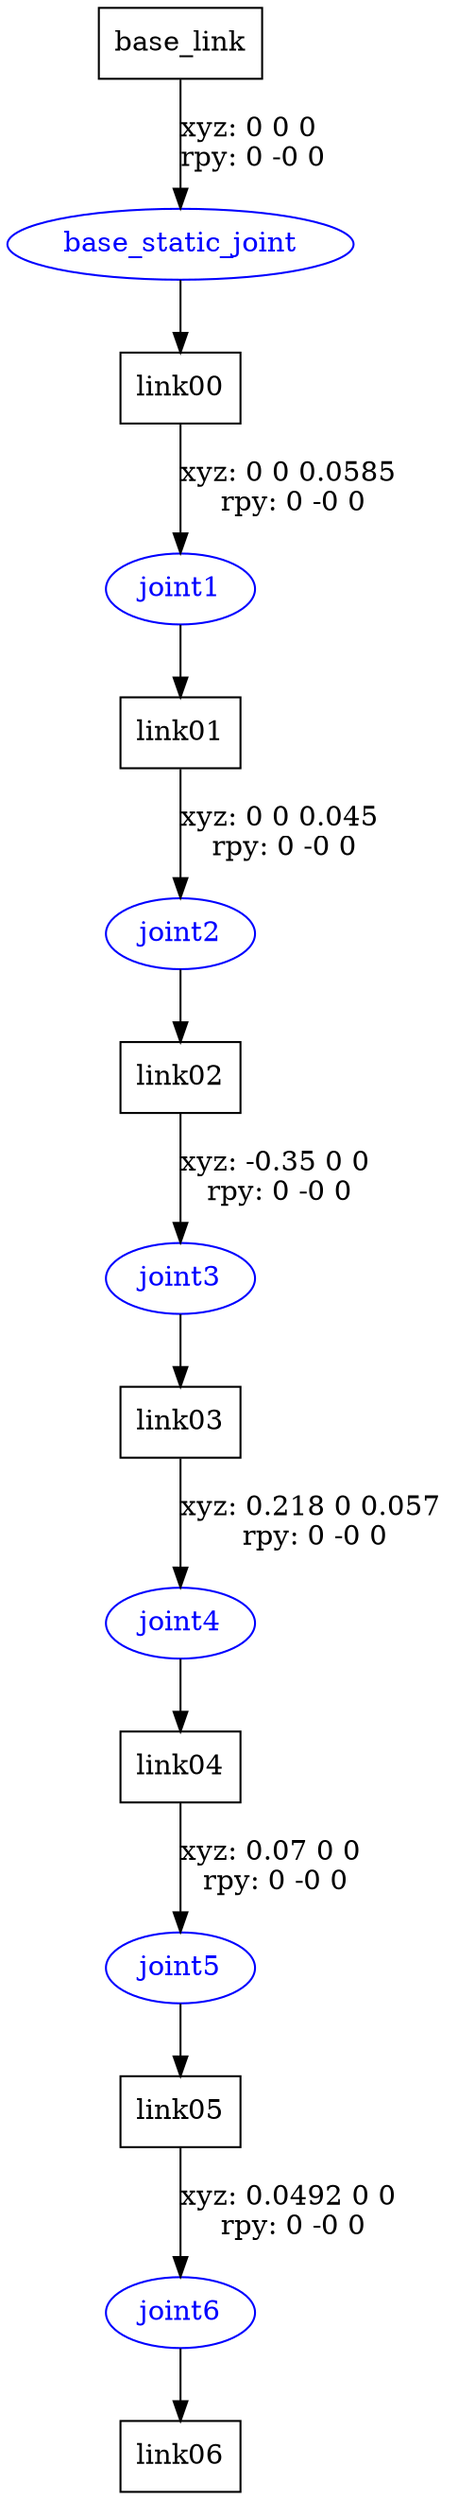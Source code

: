 digraph G {
node [shape=box];
"base_link" [label="base_link"];
"link00" [label="link00"];
"link01" [label="link01"];
"link02" [label="link02"];
"link03" [label="link03"];
"link04" [label="link04"];
"link05" [label="link05"];
"link06" [label="link06"];
node [shape=ellipse, color=blue, fontcolor=blue];
"base_link" -> "base_static_joint" [label="xyz: 0 0 0 \nrpy: 0 -0 0"]
"base_static_joint" -> "link00"
"link00" -> "joint1" [label="xyz: 0 0 0.0585 \nrpy: 0 -0 0"]
"joint1" -> "link01"
"link01" -> "joint2" [label="xyz: 0 0 0.045 \nrpy: 0 -0 0"]
"joint2" -> "link02"
"link02" -> "joint3" [label="xyz: -0.35 0 0 \nrpy: 0 -0 0"]
"joint3" -> "link03"
"link03" -> "joint4" [label="xyz: 0.218 0 0.057 \nrpy: 0 -0 0"]
"joint4" -> "link04"
"link04" -> "joint5" [label="xyz: 0.07 0 0 \nrpy: 0 -0 0"]
"joint5" -> "link05"
"link05" -> "joint6" [label="xyz: 0.0492 0 0 \nrpy: 0 -0 0"]
"joint6" -> "link06"
}
